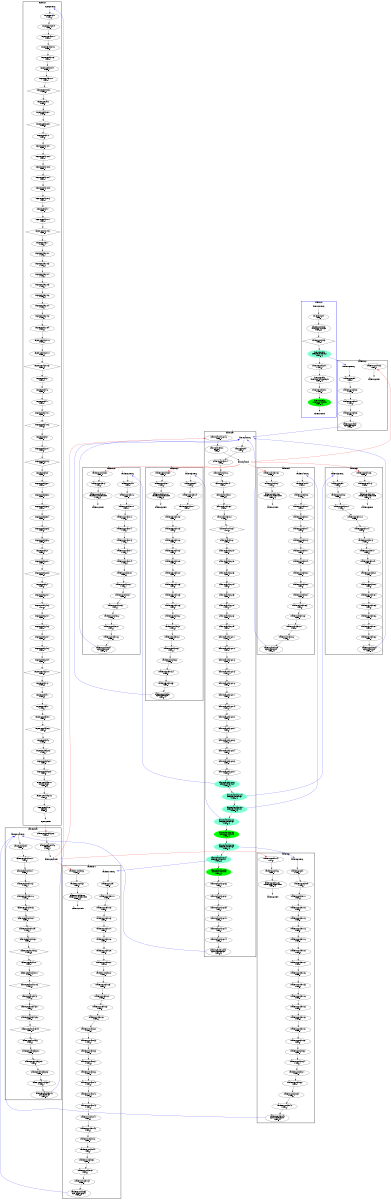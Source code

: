 digraph "CFG" {
fontsize=10;
orientation="portrait";
rankdir="TB";
size="10,8";
seqmerge__bb60 [fontsize=10, label="\"seqmerge__bb60\"\nWCET=4", width="0.01"];
seqmerge__bb96__12 [fontsize=10, label="seqmerge__bb96__12\nCALL memcpy\nWCET=33", width="0.01"];
seqmerge__bb21__5 [fontsize=10, label="\"seqmerge__bb21__5\"\nWCET=4", width="0.01"];
seqmerge__bb17__1 [fontsize=10, label="\"seqmerge__bb17__1\"\nWCET=4", width="0.01"];
seqmerge__bb21__9 [fontsize=10, label="\"seqmerge__bb21__9\"\nWCET=4", width="0.01"];
seqmerge__bb21__1 [fontsize=10, label="\"seqmerge__bb21__1\"\nWCET=4", width="0.01"];
seqmerge__bb__22 [fontsize=10, label="\"seqmerge__bb__22\"\nWCET=5", shape=diamond, width="0.01"];
seqmerge__bb21__4 [fontsize=10, label="\"seqmerge__bb21__4\"\nWCET=4", width="0.01"];
seqmerge__bb73 [fontsize=10, label="\"seqmerge__bb73\"\nWCET=0", width="0.01"];
seqmerge__bb12__4 [fontsize=10, label="\"seqmerge__bb12__4\"\nWCET=4", width="0.01"];
seqmerge__bb [fontsize=10, label="\"seqmerge__bb\"\nWCET=4", width="0.01"];
seqmerge__bb12__2 [fontsize=10, label="\"seqmerge__bb12__2\"\nWCET=4", width="0.01"];
seqmerge__bb60__3 [fontsize=10, label="\"seqmerge__bb60__3\"\nWCET=5", shape=diamond, width="0.01"];
seqmerge__bb91 [fontsize=10, label="\"seqmerge__bb91\"\nWCET=0", width="0.01"];
seqmerge__bb92 [fontsize=10, label="\"seqmerge__bb92\"\nWCET=4", width="0.01"];
seqmerge__bb122 [fontsize=10, label="\"seqmerge__bb122\"\nRETURN\nWCET=0", width="0.01"];
seqmerge__bb92__1 [fontsize=10, label="\"seqmerge__bb92__1\"\nWCET=4", width="0.01"];
seqmerge__bb64__7 [fontsize=10, label="\"seqmerge__bb64__7\"\nWCET=6", width="0.01"];
seqmerge__bb64__3 [fontsize=10, label="\"seqmerge__bb64__3\"\nWCET=6", width="0.01"];
seqmerge__bb21__13 [fontsize=10, label="\"seqmerge__bb21__13\"\nWCET=5", shape=diamond, width="0.01"];
seqmerge__bb12 [fontsize=10, label="\"seqmerge__bb12\"\nWCET=4", width="0.01"];
seqmerge__bb51 [fontsize=10, label="\"seqmerge__bb51\"\nWCET=4", width="0.01"];
seqmerge__bb21__10 [fontsize=10, label="\"seqmerge__bb21__10\"\nWCET=4", width="0.01"];
seqmerge__bb55__3 [fontsize=10, label="\"seqmerge__bb55__3\"\nWCET=4", width="0.01"];
seqmerge__bb64 [fontsize=10, label="\"seqmerge__bb64\"\nWCET=4", width="0.01"];
seqmerge__bb64__5 [fontsize=10, label="\"seqmerge__bb64__5\"\nWCET=4", width="0.01"];
seqmerge__bb64__9 [fontsize=10, label="\"seqmerge__bb64__9\"\nWCET=4", width="0.01"];
seqmerge__bb60__1 [fontsize=10, label="\"seqmerge__bb60__1\"\nWCET=4", width="0.01"];
seqmerge__bb64__4 [fontsize=10, label="\"seqmerge__bb64__4\"\nWCET=4", width="0.01"];
seqmerge__bb12__5 [fontsize=10, label="\"seqmerge__bb12__5\"\nWCET=4", width="0.01"];
seqmerge__bb55__5 [fontsize=10, label="\"seqmerge__bb55__5\"\nWCET=4", width="0.01"];
seqmerge__bb__19 [fontsize=10, label="\"seqmerge__bb__19\"\nWCET=4", width="0.01"];
seqmerge__bb21__8 [fontsize=10, label="\"seqmerge__bb21__8\"\nWCET=4", width="0.01"];
seqmerge__bb96__13 [fontsize=10, label="\"seqmerge__bb96__13\"\nWCET=0", width="0.01"];
seqmerge__bb21 [fontsize=10, label="\"seqmerge__bb21\"\nWCET=4", width="0.01"];
seqmerge__bb12__3 [fontsize=10, label="\"seqmerge__bb12__3\"\nWCET=4", width="0.01"];
seqmerge__bb21__7 [fontsize=10, label="\"seqmerge__bb21__7\"\nWCET=4", width="0.01"];
seqmerge__bb21__3 [fontsize=10, label="\"seqmerge__bb21__3\"\nWCET=6", width="0.01"];
seqmerge__bb17 [fontsize=10, label="\"seqmerge__bb17\"\nWCET=4", width="0.01"];
seqmerge__bb8 [fontsize=10, label="\"seqmerge__bb8\"\nWCET=4", width="0.01"];
seqmerge__bb55__6 [fontsize=10, label="\"seqmerge__bb55__6\"\nWCET=0", width="0.01"];
seqmerge__bb92__3 [fontsize=10, label="\"seqmerge__bb92__3\"\nWCET=5", shape=diamond, width="0.01"];
seqmerge_entry [color="white", fontsize=10, height="0.01", label="seqmerge_entry", width="0.01"];
seqmerge__bb8__3 [fontsize=10, label="\"seqmerge__bb8__3\"\nWCET=5", shape=diamond, width="0.01"];
seqmerge__bb96__2 [fontsize=10, label="\"seqmerge__bb96__2\"\nWCET=4", width="0.01"];
seqmerge__bb__11 [fontsize=10, label="\"seqmerge__bb__11\"\nWCET=4", width="0.01"];
seqmerge__bb__15 [fontsize=10, label="\"seqmerge__bb__15\"\nWCET=4", width="0.01"];
seqmerge__bb64__8 [fontsize=10, label="\"seqmerge__bb64__8\"\nWCET=4", width="0.01"];
seqmerge__bb17__3 [fontsize=10, label="\"seqmerge__bb17__3\"\nWCET=5", shape=diamond, width="0.01"];
seqmerge__bb__9 [fontsize=10, label="\"seqmerge__bb__9\"\nWCET=4", width="0.01"];
seqmerge__bb21__6 [fontsize=10, label="\"seqmerge__bb21__6\"\nWCET=6", width="0.01"];
seqmerge__bb31 [fontsize=10, label="\"seqmerge__bb31\"\nWCET=0", width="0.01"];
seqmerge__bb64__11 [fontsize=10, label="\"seqmerge__bb64__11\"\nWCET=5", shape=diamond, width="0.01"];
seqmerge__bb55 [fontsize=10, label="\"seqmerge__bb55\"\nWCET=4", width="0.01"];
seqmerge__bb96__4 [fontsize=10, label="\"seqmerge__bb96__4\"\nWCET=4", width="0.01"];
seqmerge__bb47 [fontsize=10, label="\"seqmerge__bb47\"\nWCET=4", width="0.01"];
seqmerge__bb12__6 [fontsize=10, label="\"seqmerge__bb12__6\"\nWCET=0", width="0.01"];
seqmerge_exit [color="white", fontsize=10, label="seqmerge_exit", width="0.01"];
seqmerge__bb51__1 [fontsize=10, label="\"seqmerge__bb51__1\"\nWCET=4", width="0.01"];
seqmerge__bb55__2 [fontsize=10, label="\"seqmerge__bb55__2\"\nWCET=4", width="0.01"];
seqmerge__bb64__1 [fontsize=10, label="\"seqmerge__bb64__1\"\nWCET=4", width="0.01"];
seqmerge__bb46 [fontsize=10, label="\"seqmerge__bb46\"\nWCET=0", width="0.01"];
seqmerge__bb__13 [fontsize=10, label="\"seqmerge__bb__13\"\nWCET=4", width="0.01"];
seqmerge__bb47__3 [fontsize=10, label="\"seqmerge__bb47__3\"\nWCET=5", shape=diamond, width="0.01"];
seqmerge__bb21__11 [fontsize=10, label="\"seqmerge__bb21__11\"\nWCET=4", width="0.01"];
seqmerge__bb96 [fontsize=10, label="\"seqmerge__bb96\"\nWCET=4", width="0.01"];
seqmerge__bb55__4 [fontsize=10, label="\"seqmerge__bb55__4\"\nWCET=4", width="0.01"];
seqmerge__bb55__1 [fontsize=10, label="\"seqmerge__bb55__1\"\nWCET=4", width="0.01"];
seqmerge__bb12__1 [fontsize=10, label="\"seqmerge__bb12__1\"\nWCET=4", width="0.01"];
seqmerge__bb96__5 [fontsize=10, label="\"seqmerge__bb96__5\"\nWCET=4", width="0.01"];
seqmerge__bb47__1 [fontsize=10, label="\"seqmerge__bb47__1\"\nWCET=4", width="0.01"];
seqmerge__bb8__1 [fontsize=10, label="\"seqmerge__bb8__1\"\nWCET=4", width="0.01"];
seqmerge__bb51__3 [fontsize=10, label="\"seqmerge__bb51__3\"\nWCET=5", shape=diamond, width="0.01"];
seqmerge__bb__20 [fontsize=10, label="\"seqmerge__bb__20\"\nWCET=4", width="0.01"];
_taskFunc2___bb__27 [fontsize=10, label="\"_taskFunc2___bb__27\"\nWCET=4", width="0.01"];
_taskFunc2___bb__24 [fontsize=10, label="\"_taskFunc2___bb__24\"\nWCET=6", width="0.01"];
_taskFunc2___bb15 [fontsize=10, label="\"_taskFunc2___bb15\"\nWCET=4", width="0.01"];
_taskFunc2___bb15__2 [fontsize=10, label="_taskFunc2___bb15__2\n(_taskFunc2_)taskenv_free\nWCET=13", width="0.01"];
_taskFunc2__exit [color="white", fontsize=10, label="_taskFunc2__exit", width="0.01"];
_taskFunc2___bb__25 [fontsize=10, label="\"_taskFunc2___bb__25\"\nWCET=4", width="0.01"];
_taskFunc2___bb__17 [fontsize=10, label="\"_taskFunc2___bb__17\"\nWCET=4", width="0.01"];
_taskFunc2___bb__20 [fontsize=10, label="\"_taskFunc2___bb__20\"\nWCET=4", width="0.01"];
_taskFunc2___bb__8 [fontsize=10, label="\"_taskFunc2___bb__8\"\nWCET=4", width="0.01"];
_taskFunc2___bb__19 [fontsize=10, label="\"_taskFunc2___bb__19\"\nWCET=6", width="0.01"];
_taskFunc2___bb__22 [fontsize=10, label="\"_taskFunc2___bb__22\"\nWCET=4", width="0.01"];
_taskFunc2___bb__29 [fontsize=10, label="_taskFunc2___bb__29\nCALL cilksort_par\nWCET=13", width="0.01"];
_taskFunc2__entry [color="white", fontsize=10, height="0.01", label="_taskFunc2__entry", width="0.01"];
_taskFunc2___bb__26 [fontsize=10, label="\"_taskFunc2___bb__26\"\nWCET=4", width="0.01"];
_taskFunc2___bb__12 [fontsize=10, label="\"_taskFunc2___bb__12\"\nWCET=4", width="0.01"];
_taskFunc2___bb [fontsize=10, label="\"_taskFunc2___bb\"\nWCET=4", width="0.01"];
_taskFunc2___bb__30 [fontsize=10, label="\"_taskFunc2___bb__30\"\nWCET=0", width="0.01"];
_taskFunc2___bb__28 [fontsize=10, label="\"_taskFunc2___bb__28\"\nWCET=4", width="0.01"];
_taskFunc2___bb__15 [fontsize=10, label="\"_taskFunc2___bb__15\"\nWCET=4", width="0.01"];
_taskFunc2___bb__14 [fontsize=10, label="\"_taskFunc2___bb__14\"\nWCET=4", width="0.01"];
_taskFunc2___bb__10 [fontsize=10, label="\"_taskFunc2___bb__10\"\nWCET=4", width="0.01"];
_taskFunc7___bb__42 [fontsize=10, label="\"_taskFunc7___bb__42\"\nWCET=6", width="0.01"];
_taskFunc7___bb__25 [fontsize=10, label="\"_taskFunc7___bb__25\"\nWCET=4", width="0.01"];
_taskFunc7___bb__37 [fontsize=10, label="\"_taskFunc7___bb__37\"\nWCET=6", width="0.01"];
_taskFunc7___bb__15 [fontsize=10, label="\"_taskFunc7___bb__15\"\nWCET=4", width="0.01"];
_taskFunc7___bb32__2 [fontsize=10, label="_taskFunc7___bb32__2\n(_taskFunc7_)taskenv_free\nWCET=13", width="0.01"];
_taskFunc7___bb__13 [fontsize=10, label="\"_taskFunc7___bb__13\"\nWCET=4", width="0.01"];
_taskFunc7___bb__35 [fontsize=10, label="\"_taskFunc7___bb__35\"\nWCET=4", width="0.01"];
_taskFunc7___bb__45 [fontsize=10, label="\"_taskFunc7___bb__45\"\nWCET=4", width="0.01"];
_taskFunc7___bb__54 [fontsize=10, label="\"_taskFunc7___bb__54\"\nWCET=4", width="0.01"];
_taskFunc7___bb__50 [fontsize=10, label="\"_taskFunc7___bb__50\"\nWCET=4", width="0.01"];
_taskFunc7___bb__32 [fontsize=10, label="\"_taskFunc7___bb__32\"\nWCET=6", width="0.01"];
_taskFunc7__exit [color="white", fontsize=10, label="_taskFunc7__exit", width="0.01"];
_taskFunc7___bb__43 [fontsize=10, label="\"_taskFunc7___bb__43\"\nWCET=4", width="0.01"];
_taskFunc7___bb__38 [fontsize=10, label="\"_taskFunc7___bb__38\"\nWCET=4", width="0.01"];
_taskFunc7___bb__40 [fontsize=10, label="\"_taskFunc7___bb__40\"\nWCET=4", width="0.01"];
_taskFunc7___bb__22 [fontsize=10, label="\"_taskFunc7___bb__22\"\nWCET=6", width="0.01"];
_taskFunc7___bb [fontsize=10, label="\"_taskFunc7___bb\"\nWCET=4", width="0.01"];
_taskFunc7___bb__18 [fontsize=10, label="\"_taskFunc7___bb__18\"\nWCET=4", width="0.01"];
_taskFunc7___bb__20 [fontsize=10, label="\"_taskFunc7___bb__20\"\nWCET=4", width="0.01"];
_taskFunc7___bb__27 [fontsize=10, label="\"_taskFunc7___bb__27\"\nWCET=6", width="0.01"];
_taskFunc7___bb__30 [fontsize=10, label="\"_taskFunc7___bb__30\"\nWCET=4", width="0.01"];
_taskFunc7___bb__28 [fontsize=10, label="\"_taskFunc7___bb__28\"\nWCET=4", width="0.01"];
_taskFunc7___bb__55 [fontsize=10, label="_taskFunc7___bb__55\nCALL cilkmerge_par\nWCET=29", width="0.01"];
_taskFunc7___bb32 [fontsize=10, label="\"_taskFunc7___bb32\"\nWCET=4", width="0.01"];
_taskFunc7___bb__17 [fontsize=10, label="\"_taskFunc7___bb__17\"\nWCET=4", width="0.01"];
_taskFunc7___bb__11 [fontsize=10, label="\"_taskFunc7___bb__11\"\nWCET=4", width="0.01"];
_taskFunc7___bb__23 [fontsize=10, label="\"_taskFunc7___bb__23\"\nWCET=4", width="0.01"];
_taskFunc7___bb__46 [fontsize=10, label="\"_taskFunc7___bb__46\"\nWCET=4", width="0.01"];
_taskFunc7___bb__44 [fontsize=10, label="\"_taskFunc7___bb__44\"\nWCET=4", width="0.01"];
_taskFunc7___bb__56 [fontsize=10, label="\"_taskFunc7___bb__56\"\nWCET=0", width="0.01"];
_taskFunc7__entry [color="white", fontsize=10, height="0.01", label="_taskFunc7__entry", width="0.01"];
_taskFunc7___bb__33 [fontsize=10, label="\"_taskFunc7___bb__33\"\nWCET=4", width="0.01"];
_taskFunc7___bb__51 [fontsize=10, label="\"_taskFunc7___bb__51\"\nWCET=4", width="0.01"];
_taskFunc7___bb__49 [fontsize=10, label="\"_taskFunc7___bb__49\"\nWCET=4", width="0.01"];
_taskFunc3___bb__15 [fontsize=10, label="\"_taskFunc3___bb__15\"\nWCET=4", width="0.01"];
_taskFunc3___bb [fontsize=10, label="\"_taskFunc3___bb\"\nWCET=4", width="0.01"];
_taskFunc3___bb__17 [fontsize=10, label="\"_taskFunc3___bb__17\"\nWCET=4", width="0.01"];
_taskFunc3___bb__27 [fontsize=10, label="\"_taskFunc3___bb__27\"\nWCET=4", width="0.01"];
_taskFunc3__exit [color="white", fontsize=10, label="_taskFunc3__exit", width="0.01"];
_taskFunc3___bb__24 [fontsize=10, label="\"_taskFunc3___bb__24\"\nWCET=6", width="0.01"];
_taskFunc3___bb__30 [fontsize=10, label="\"_taskFunc3___bb__30\"\nWCET=0", width="0.01"];
_taskFunc3___bb__8 [fontsize=10, label="\"_taskFunc3___bb__8\"\nWCET=4", width="0.01"];
_taskFunc3___bb15 [fontsize=10, label="\"_taskFunc3___bb15\"\nWCET=4", width="0.01"];
_taskFunc3___bb__28 [fontsize=10, label="\"_taskFunc3___bb__28\"\nWCET=4", width="0.01"];
_taskFunc3__entry [color="white", fontsize=10, height="0.01", label="_taskFunc3__entry", width="0.01"];
_taskFunc3___bb__22 [fontsize=10, label="\"_taskFunc3___bb__22\"\nWCET=4", width="0.01"];
_taskFunc3___bb__20 [fontsize=10, label="\"_taskFunc3___bb__20\"\nWCET=4", width="0.01"];
_taskFunc3___bb15__2 [fontsize=10, label="_taskFunc3___bb15__2\n(_taskFunc3_)taskenv_free\nWCET=13", width="0.01"];
_taskFunc3___bb__29 [fontsize=10, label="_taskFunc3___bb__29\nCALL cilksort_par\nWCET=13", width="0.01"];
_taskFunc3___bb__10 [fontsize=10, label="\"_taskFunc3___bb__10\"\nWCET=4", width="0.01"];
_taskFunc3___bb__25 [fontsize=10, label="\"_taskFunc3___bb__25\"\nWCET=4", width="0.01"];
_taskFunc3___bb__14 [fontsize=10, label="\"_taskFunc3___bb__14\"\nWCET=4", width="0.01"];
_taskFunc3___bb__19 [fontsize=10, label="\"_taskFunc3___bb__19\"\nWCET=6", width="0.01"];
_taskFunc3___bb__26 [fontsize=10, label="\"_taskFunc3___bb__26\"\nWCET=4", width="0.01"];
_taskFunc3___bb__12 [fontsize=10, label="\"_taskFunc3___bb__12\"\nWCET=4", width="0.01"];
_taskFunc5___bb__21 [fontsize=10, label="\"_taskFunc5___bb__21\"\nWCET=4", width="0.01"];
_taskFunc5___bb__18 [fontsize=10, label="\"_taskFunc5___bb__18\"\nWCET=4", width="0.01"];
_taskFunc5___bb__38 [fontsize=10, label="_taskFunc5___bb__38\nCALL cilksort_par\nWCET=19", width="0.01"];
_taskFunc5___bb__26 [fontsize=10, label="\"_taskFunc5___bb__26\"\nWCET=4", width="0.01"];
_taskFunc5___bb__16 [fontsize=10, label="\"_taskFunc5___bb__16\"\nWCET=4", width="0.01"];
_taskFunc5___bb__13 [fontsize=10, label="\"_taskFunc5___bb__13\"\nWCET=4", width="0.01"];
_taskFunc5___bb__30 [fontsize=10, label="\"_taskFunc5___bb__30\"\nWCET=6", width="0.01"];
_taskFunc5___bb__39 [fontsize=10, label="\"_taskFunc5___bb__39\"\nWCET=0", width="0.01"];
_taskFunc5___bb__11 [fontsize=10, label="\"_taskFunc5___bb__11\"\nWCET=4", width="0.01"];
_taskFunc5___bb__32 [fontsize=10, label="\"_taskFunc5___bb__32\"\nWCET=4", width="0.01"];
_taskFunc5___bb__28 [fontsize=10, label="\"_taskFunc5___bb__28\"\nWCET=4", width="0.01"];
_taskFunc5___bb__23 [fontsize=10, label="\"_taskFunc5___bb__23\"\nWCET=4", width="0.01"];
_taskFunc5___bb [fontsize=10, label="\"_taskFunc5___bb\"\nWCET=4", width="0.01"];
_taskFunc5___bb__35 [fontsize=10, label="\"_taskFunc5___bb__35\"\nWCET=4", width="0.01"];
_taskFunc5___bb21__2 [fontsize=10, label="_taskFunc5___bb21__2\n(_taskFunc5_)taskenv_free\nWCET=13", width="0.01"];
_taskFunc5___bb21 [fontsize=10, label="\"_taskFunc5___bb21\"\nWCET=4", width="0.01"];
_taskFunc5___bb__9 [fontsize=10, label="\"_taskFunc5___bb__9\"\nWCET=4", width="0.01"];
_taskFunc5___bb__20 [fontsize=10, label="\"_taskFunc5___bb__20\"\nWCET=6", width="0.01"];
_taskFunc5___bb__15 [fontsize=10, label="\"_taskFunc5___bb__15\"\nWCET=4", width="0.01"];
_taskFunc5___bb__25 [fontsize=10, label="\"_taskFunc5___bb__25\"\nWCET=6", width="0.01"];
_taskFunc5___bb__34 [fontsize=10, label="\"_taskFunc5___bb__34\"\nWCET=4", width="0.01"];
_taskFunc5__entry [color="white", fontsize=10, height="0.01", label="_taskFunc5__entry", width="0.01"];
_taskFunc5__exit [color="white", fontsize=10, label="_taskFunc5__exit", width="0.01"];
_taskFunc5___bb__31 [fontsize=10, label="\"_taskFunc5___bb__31\"\nWCET=4", width="0.01"];
_taskFunc5___bb__33 [fontsize=10, label="\"_taskFunc5___bb__33\"\nWCET=4", width="0.01"];
_taskFunc6___bb__18 [fontsize=10, label="\"_taskFunc6___bb__18\"\nWCET=4", width="0.01"];
_taskFunc6___bb__39 [fontsize=10, label="\"_taskFunc6___bb__39\"\nWCET=4", width="0.01"];
_taskFunc6___bb__9 [fontsize=10, label="\"_taskFunc6___bb__9\"\nWCET=4", width="0.01"];
_taskFunc6___bb__33 [fontsize=10, label="\"_taskFunc6___bb__33\"\nWCET=4", width="0.01"];
_taskFunc6___bb__32 [fontsize=10, label="\"_taskFunc6___bb__32\"\nWCET=4", width="0.01"];
_taskFunc6___bb__21 [fontsize=10, label="\"_taskFunc6___bb__21\"\nWCET=4", width="0.01"];
_taskFunc6___bb__28 [fontsize=10, label="\"_taskFunc6___bb__28\"\nWCET=4", width="0.01"];
_taskFunc6___bb__34 [fontsize=10, label="\"_taskFunc6___bb__34\"\nWCET=4", width="0.01"];
_taskFunc6__entry [color="white", fontsize=10, height="0.01", label="_taskFunc6__entry", width="0.01"];
_taskFunc6___bb__13 [fontsize=10, label="\"_taskFunc6___bb__13\"\nWCET=4", width="0.01"];
_taskFunc6___bb__38 [fontsize=10, label="\"_taskFunc6___bb__38\"\nWCET=4", width="0.01"];
_taskFunc6___bb__37 [fontsize=10, label="\"_taskFunc6___bb__37\"\nWCET=4", width="0.01"];
_taskFunc6___bb__26 [fontsize=10, label="\"_taskFunc6___bb__26\"\nWCET=4", width="0.01"];
_taskFunc6___bb__30 [fontsize=10, label="\"_taskFunc6___bb__30\"\nWCET=6", width="0.01"];
_taskFunc6___bb26 [fontsize=10, label="\"_taskFunc6___bb26\"\nWCET=4", width="0.01"];
_taskFunc6___bb__43 [fontsize=10, label="_taskFunc6___bb__43\nCALL cilkmerge_par\nWCET=29", width="0.01"];
_taskFunc6___bb [fontsize=10, label="\"_taskFunc6___bb\"\nWCET=4", width="0.01"];
_taskFunc6___bb__23 [fontsize=10, label="\"_taskFunc6___bb__23\"\nWCET=4", width="0.01"];
_taskFunc6___bb__31 [fontsize=10, label="\"_taskFunc6___bb__31\"\nWCET=4", width="0.01"];
_taskFunc6___bb__20 [fontsize=10, label="\"_taskFunc6___bb__20\"\nWCET=6", width="0.01"];
_taskFunc6___bb__44 [fontsize=10, label="\"_taskFunc6___bb__44\"\nWCET=0", width="0.01"];
_taskFunc6___bb__25 [fontsize=10, label="\"_taskFunc6___bb__25\"\nWCET=6", width="0.01"];
_taskFunc6___bb__16 [fontsize=10, label="\"_taskFunc6___bb__16\"\nWCET=4", width="0.01"];
_taskFunc6___bb__11 [fontsize=10, label="\"_taskFunc6___bb__11\"\nWCET=4", width="0.01"];
_taskFunc6___bb26__2 [fontsize=10, label="_taskFunc6___bb26__2\n(_taskFunc6_)taskenv_free\nWCET=13", width="0.01"];
_taskFunc6__exit [color="white", fontsize=10, label="_taskFunc6__exit", width="0.01"];
_taskFunc6___bb__15 [fontsize=10, label="\"_taskFunc6___bb__15\"\nWCET=4", width="0.01"];
_taskFunc6___bb__42 [fontsize=10, label="\"_taskFunc6___bb__42\"\nWCET=4", width="0.01"];
cilksort_par__bb16__39 [fontsize=10, label="\"cilksort_par__bb16__39\"\nWCET=4", width="0.01"];
cilksort_par__bb__16 [fontsize=10, label="\"cilksort_par__bb__16\"\nWCET=4", width="0.01"];
cilksort_par__bb16 [fontsize=10, label="\"cilksort_par__bb16\"\nWCET=4", width="0.01"];
cilksort_par__bb16__9 [fontsize=10, label="\"cilksort_par__bb16__9\"\nWCET=4", width="0.01"];
cilksort_par__bb16__44 [fontsize=10, label="\"cilksort_par__bb16__44\"\nWCET=4", width="0.01"];
cilksort_par__bb16__23 [fontsize=10, label="\"cilksort_par__bb16__23\"\nWCET=10", width="0.01"];
cilksort_par__bb16__31 [color=aquamarine, fontsize=10, label="cilksort_par__bb16__31\nCREATE _taskFunc5_\nWCET=13", style=filled, width="0.01"];
cilksort_par__bb16__46 [fontsize=10, label="\"cilksort_par__bb16__46\"\nWCET=0", width="0.01"];
cilksort_par__bb__31 [fontsize=10, label="\"cilksort_par__bb__31\"\nWCET=4", width="0.01"];
cilksort_par__bb16__33 [color=aquamarine, fontsize=10, label="cilksort_par__bb16__33\nCREATE _taskFunc6_\nWCET=13", style=filled, width="0.01"];
cilksort_par__bb16__35 [color=green, fontsize=10, label="cilksort_par__bb16__35\n(cilksort_par)taskwait\nWCET=13", style=filled, width="0.01"];
cilksort_par__bb16__8 [fontsize=10, label="\"cilksort_par__bb16__8\"\nWCET=4", width="0.01"];
cilksort_par__bb16__20 [fontsize=10, label="\"cilksort_par__bb16__20\"\nWCET=4", width="0.01"];
cilksort_par__bb16__4 [fontsize=10, label="\"cilksort_par__bb16__4\"\nWCET=4", width="0.01"];
cilksort_par__bb16__24 [fontsize=10, label="\"cilksort_par__bb16__24\"\nWCET=4", width="0.01"];
cilksort_par__bb16__28 [color=aquamarine, fontsize=10, label="cilksort_par__bb16__28\nCREATE _taskFunc2_\nWCET=13", style=filled, width="0.01"];
cilksort_par__bb__14 [fontsize=10, label="\"cilksort_par__bb__14\"\nWCET=4", width="0.01"];
cilksort_par__bb16__21 [fontsize=10, label="\"cilksort_par__bb16__21\"\nWCET=4", width="0.01"];
cilksort_par__bb16__2 [fontsize=10, label="\"cilksort_par__bb16__2\"\nWCET=4", width="0.01"];
cilksort_par__bb__34 [fontsize=10, label="\"cilksort_par__bb__34\"\nWCET=6", shape=diamond, width="0.01"];
cilksort_par__bb16__45 [fontsize=10, label="cilksort_par__bb16__45\nCALL cilkmerge_par\nWCET=23", width="0.01"];
cilksort_par__bb16__3 [fontsize=10, label="\"cilksort_par__bb16__3\"\nWCET=4", width="0.01"];
cilksort_par__bb16__30 [color=aquamarine, fontsize=10, label="cilksort_par__bb16__30\nCREATE _taskFunc4_\nWCET=13", style=filled, width="0.01"];
cilksort_par__bb52 [fontsize=10, label="\"cilksort_par__bb52\"\nRETURN\nWCET=0", width="0.01"];
cilksort_par__bb__30 [fontsize=10, label="\"cilksort_par__bb__30\"\nWCET=4", width="0.01"];
cilksort_par__bb16__25 [fontsize=10, label="\"cilksort_par__bb16__25\"\nWCET=4", width="0.01"];
cilksort_par__bb__19 [fontsize=10, label="\"cilksort_par__bb__19\"\nWCET=4", width="0.01"];
cilksort_par__bb16__1 [fontsize=10, label="\"cilksort_par__bb16__1\"\nWCET=4", width="0.01"];
cilksort_par__bb16__11 [fontsize=10, label="\"cilksort_par__bb16__11\"\nWCET=10", width="0.01"];
cilksort_par__bb16__29 [color=aquamarine, fontsize=10, label="cilksort_par__bb16__29\nCREATE _taskFunc3_\nWCET=13", style=filled, width="0.01"];
cilksort_par__bb16__34 [color=aquamarine, fontsize=10, label="cilksort_par__bb16__34\nCREATE _taskFunc7_\nWCET=13", style=filled, width="0.01"];
cilksort_par__bb16__36 [fontsize=10, label="\"cilksort_par__bb16__36\"\nWCET=4", width="0.01"];
cilksort_par__bb16__7 [fontsize=10, label="\"cilksort_par__bb16__7\"\nWCET=10", width="0.01"];
cilksort_par__bb16__40 [fontsize=10, label="\"cilksort_par__bb16__40\"\nWCET=4", width="0.01"];
cilksort_par__bb16__41 [fontsize=10, label="\"cilksort_par__bb16__41\"\nWCET=4", width="0.01"];
cilksort_par__bb16__15 [fontsize=10, label="\"cilksort_par__bb16__15\"\nWCET=10", width="0.01"];
cilksort_par__bb16__13 [fontsize=10, label="\"cilksort_par__bb16__13\"\nWCET=4", width="0.01"];
cilksort_par__bb__21 [fontsize=10, label="\"cilksort_par__bb__21\"\nWCET=16", width="0.01"];
cilksort_par__bb [fontsize=10, label="\"cilksort_par__bb\"\nWCET=4", width="0.01"];
cilksort_par__bb16__12 [fontsize=10, label="\"cilksort_par__bb16__12\"\nWCET=4", width="0.01"];
cilksort_par__bb16__37 [fontsize=10, label="\"cilksort_par__bb16__37\"\nWCET=4", width="0.01"];
cilksort_par__bb16__16 [fontsize=10, label="\"cilksort_par__bb16__16\"\nWCET=4", width="0.01"];
cilksort_par__bb16__32 [color=green, fontsize=10, label="cilksort_par__bb16__32\n(cilksort_par)taskwait\nWCET=13", style=filled, width="0.01"];
cilksort_par_exit [color="white", fontsize=10, label="cilksort_par_exit", width="0.01"];
cilksort_par__bb16__27 [fontsize=10, label="\"cilksort_par__bb16__27\"\nWCET=10", width="0.01"];
cilksort_par__bb16__5 [fontsize=10, label="\"cilksort_par__bb16__5\"\nWCET=4", width="0.01"];
cilksort_par_entry [color="white", fontsize=10, height="0.01", label="cilksort_par_entry", width="0.01"];
cilksort_par__bb16__17 [fontsize=10, label="\"cilksort_par__bb16__17\"\nWCET=4", width="0.01"];
cilksort_par__bb16__19 [fontsize=10, label="\"cilksort_par__bb16__19\"\nWCET=10", width="0.01"];
_thrFunc0___bb3__1 [fontsize=10, label="\"_thrFunc0___bb3__1\"\nWCET=0", width="0.01"];
_thrFunc0___bb5 [fontsize=10, label="_thrFunc0___bb5\n(_thrFunc0_)leaving_single\nWCET=13", width="0.01"];
_thrFunc0__entry [color="white", fontsize=10, height="0.01", label="_thrFunc0__entry", width="0.01"];
_thrFunc0___bb6 [color=green, fontsize=10, label="_thrFunc0___bb6\n(_thrFunc0_)taskwait\nWCET=13", style=filled, width="0.01"];
_thrFunc0___bb5__1 [fontsize=10, label="\"_thrFunc0___bb5__1\"\nWCET=0", width="0.01"];
_thrFunc0___bb [fontsize=10, label="\"_thrFunc0___bb\"\nWCET=4", width="0.01"];
_thrFunc0___bb__3 [fontsize=10, label="_thrFunc0___bb__3\n(_thrFunc0_)mysingle\nWCET=13", width="0.01"];
_thrFunc0___bb__5 [fontsize=10, label="\"_thrFunc0___bb__5\"\nWCET=5", shape=diamond, width="0.01"];
_thrFunc0___bb3 [color=aquamarine, fontsize=10, label="_thrFunc0___bb3\nCREATE _taskFunc8_\nWCET=13", style=filled, width="0.01"];
_thrFunc0__exit [color="white", fontsize=10, label="_thrFunc0__exit", width="0.01"];
_taskFunc8___bb__7 [fontsize=10, label="_taskFunc8___bb__7\nCALL cilksort_par\nWCET=14", width="0.01"];
_taskFunc8__exit [color="white", fontsize=10, label="_taskFunc8__exit", width="0.01"];
_taskFunc8___bb__5 [fontsize=10, label="\"_taskFunc8___bb__5\"\nWCET=4", width="0.01"];
_taskFunc8___bb__3 [fontsize=10, label="\"_taskFunc8___bb__3\"\nWCET=4", width="0.01"];
_taskFunc8__entry [color="white", fontsize=10, height="0.01", label="_taskFunc8__entry", width="0.01"];
_taskFunc8___bb__4 [fontsize=10, label="\"_taskFunc8___bb__4\"\nWCET=4", width="0.01"];
_taskFunc8___bb [fontsize=10, label="\"_taskFunc8___bb\"\nWCET=4", width="0.01"];
_taskFunc8___bb__8 [fontsize=10, label="\"_taskFunc8___bb__8\"\nWCET=0", width="0.01"];
cilkmerge_par__bb43__1 [fontsize=10, label="\"cilkmerge_par__bb43__1\"\nWCET=4", width="0.01"];
cilkmerge_par__bb__16 [fontsize=10, label="\"cilkmerge_par__bb__16\"\nWCET=4", width="0.01"];
cilkmerge_par__bb53__4 [fontsize=10, label="\"cilkmerge_par__bb53__4\"\nWCET=4", width="0.01"];
cilkmerge_par__bb53__5 [fontsize=10, label="cilkmerge_par__bb53__5\nCALL seqmerge\nWCET=13", width="0.01"];
cilkmerge_par__bb [fontsize=10, label="\"cilkmerge_par__bb\"\nWCET=4", width="0.01"];
cilkmerge_par__bb27 [fontsize=10, label="\"cilkmerge_par__bb27\"\nWCET=4", width="0.01"];
cilkmerge_par__bb27__3 [fontsize=10, label="\"cilkmerge_par__bb27__3\"\nWCET=5", shape=diamond, width="0.01"];
cilkmerge_par_exit [color="white", fontsize=10, label="cilkmerge_par_exit", width="0.01"];
cilkmerge_par__bb27__1 [fontsize=10, label="\"cilkmerge_par__bb27__1\"\nWCET=4", width="0.01"];
cilkmerge_par__bb96 [fontsize=10, label="\"cilkmerge_par__bb96\"\nRETURN\nWCET=0", width="0.01"];
cilkmerge_par__bb43__6 [fontsize=10, label="\"cilkmerge_par__bb43__6\"\nWCET=4", width="0.01"];
cilkmerge_par__bb53__2 [fontsize=10, label="\"cilkmerge_par__bb53__2\"\nWCET=4", width="0.01"];
cilkmerge_par_entry [color="white", fontsize=10, height="0.01", label="cilkmerge_par_entry", width="0.01"];
cilkmerge_par__bb__12 [fontsize=10, label="\"cilkmerge_par__bb__12\"\nWCET=4", width="0.01"];
cilkmerge_par__bb53__1 [fontsize=10, label="\"cilkmerge_par__bb53__1\"\nWCET=4", width="0.01"];
cilkmerge_par__bb53 [fontsize=10, label="\"cilkmerge_par__bb53\"\nWCET=4", width="0.01"];
cilkmerge_par__bb__23 [fontsize=10, label="\"cilkmerge_par__bb__23\"\nWCET=4", width="0.01"];
cilkmerge_par__bb53__3 [fontsize=10, label="\"cilkmerge_par__bb53__3\"\nWCET=4", width="0.01"];
cilkmerge_par__bb53__6 [fontsize=10, label="\"cilkmerge_par__bb53__6\"\nWCET=0", width="0.01"];
cilkmerge_par__bb__29 [fontsize=10, label="\"cilkmerge_par__bb__29\"\nWCET=4", width="0.01"];
cilkmerge_par__bb__14 [fontsize=10, label="\"cilkmerge_par__bb__14\"\nWCET=4", width="0.01"];
cilkmerge_par__bb__18 [fontsize=10, label="\"cilkmerge_par__bb__18\"\nWCET=4", width="0.01"];
cilkmerge_par__bb43__9 [fontsize=10, label="\"cilkmerge_par__bb43__9\"\nWCET=20", shape=diamond, width="0.01"];
cilkmerge_par__bb__24 [fontsize=10, label="\"cilkmerge_par__bb__24\"\nWCET=4", width="0.01"];
cilkmerge_par__bb__36 [fontsize=10, label="\"cilkmerge_par__bb__36\"\nWCET=33", shape=diamond, width="0.01"];
cilkmerge_par__bb__30 [fontsize=10, label="\"cilkmerge_par__bb__30\"\nWCET=4", width="0.01"];
cilkmerge_par__bb43 [fontsize=10, label="\"cilkmerge_par__bb43\"\nWCET=4", width="0.01"];
_taskFunc4__entry [color="white", fontsize=10, height="0.01", label="_taskFunc4__entry", width="0.01"];
_taskFunc4___bb__24 [fontsize=10, label="\"_taskFunc4___bb__24\"\nWCET=6", width="0.01"];
_taskFunc4___bb__25 [fontsize=10, label="\"_taskFunc4___bb__25\"\nWCET=4", width="0.01"];
_taskFunc4___bb__19 [fontsize=10, label="\"_taskFunc4___bb__19\"\nWCET=6", width="0.01"];
_taskFunc4___bb__26 [fontsize=10, label="\"_taskFunc4___bb__26\"\nWCET=4", width="0.01"];
_taskFunc4___bb__8 [fontsize=10, label="\"_taskFunc4___bb__8\"\nWCET=4", width="0.01"];
_taskFunc4___bb__28 [fontsize=10, label="\"_taskFunc4___bb__28\"\nWCET=4", width="0.01"];
_taskFunc4___bb__27 [fontsize=10, label="\"_taskFunc4___bb__27\"\nWCET=4", width="0.01"];
_taskFunc4__exit [color="white", fontsize=10, label="_taskFunc4__exit", width="0.01"];
_taskFunc4___bb15 [fontsize=10, label="\"_taskFunc4___bb15\"\nWCET=4", width="0.01"];
_taskFunc4___bb__10 [fontsize=10, label="\"_taskFunc4___bb__10\"\nWCET=4", width="0.01"];
_taskFunc4___bb__12 [fontsize=10, label="\"_taskFunc4___bb__12\"\nWCET=4", width="0.01"];
_taskFunc4___bb__29 [fontsize=10, label="_taskFunc4___bb__29\nCALL cilksort_par\nWCET=13", width="0.01"];
_taskFunc4___bb__15 [fontsize=10, label="\"_taskFunc4___bb__15\"\nWCET=4", width="0.01"];
_taskFunc4___bb__30 [fontsize=10, label="\"_taskFunc4___bb__30\"\nWCET=0", width="0.01"];
_taskFunc4___bb15__2 [fontsize=10, label="_taskFunc4___bb15__2\n(_taskFunc4_)taskenv_free\nWCET=13", width="0.01"];
_taskFunc4___bb__14 [fontsize=10, label="\"_taskFunc4___bb__14\"\nWCET=4", width="0.01"];
_taskFunc4___bb [fontsize=10, label="\"_taskFunc4___bb\"\nWCET=4", width="0.01"];
_taskFunc4___bb__20 [fontsize=10, label="\"_taskFunc4___bb__20\"\nWCET=4", width="0.01"];
_taskFunc4___bb__17 [fontsize=10, label="\"_taskFunc4___bb__17\"\nWCET=4", width="0.01"];
_taskFunc4___bb__22 [fontsize=10, label="\"_taskFunc4___bb__22\"\nWCET=4", width="0.01"];
seqmerge__bb60 -> seqmerge__bb60__1  [key=0];
seqmerge__bb96__12 -> seqmerge__bb96__13  [key=0];
seqmerge__bb21__5 -> seqmerge__bb21__6  [key=0];
seqmerge__bb17__1 -> seqmerge__bb17__3  [key=0];
seqmerge__bb21__9 -> seqmerge__bb21__10  [key=0];
seqmerge__bb21__1 -> seqmerge__bb21__3  [key=0];
seqmerge__bb__22 -> seqmerge__bb8  [key=0];
seqmerge__bb21__4 -> seqmerge__bb21__5  [key=0];
seqmerge__bb73 -> seqmerge__bb91  [key=0];
seqmerge__bb12__4 -> seqmerge__bb12__5  [key=0];
seqmerge__bb -> seqmerge__bb__9  [key=0];
seqmerge__bb12__2 -> seqmerge__bb12__3  [key=0];
seqmerge__bb60__3 -> seqmerge__bb64  [key=0];
seqmerge__bb91 -> seqmerge__bb92  [key=0];
seqmerge__bb92 -> seqmerge__bb92__1  [key=0];
seqmerge__bb122 -> seqmerge_exit  [key=0];
seqmerge__bb92__1 -> seqmerge__bb92__3  [key=0];
seqmerge__bb64__7 -> seqmerge__bb64__8  [key=0];
seqmerge__bb64__3 -> seqmerge__bb64__4  [key=0];
seqmerge__bb21__13 -> seqmerge__bb31  [key=0];
seqmerge__bb12 -> seqmerge__bb12__1  [key=0];
seqmerge__bb51 -> seqmerge__bb51__1  [key=0];
seqmerge__bb21__10 -> seqmerge__bb21__11  [key=0];
seqmerge__bb55__3 -> seqmerge__bb55__4  [key=0];
seqmerge__bb64 -> seqmerge__bb64__1  [key=0];
seqmerge__bb64__5 -> seqmerge__bb64__7  [key=0];
seqmerge__bb64__9 -> seqmerge__bb64__11  [key=0];
seqmerge__bb60__1 -> seqmerge__bb60__3  [key=0];
seqmerge__bb64__4 -> seqmerge__bb64__5  [key=0];
seqmerge__bb12__5 -> seqmerge__bb12__6  [key=0];
seqmerge__bb55__5 -> seqmerge__bb55__6  [key=0];
seqmerge__bb__19 -> seqmerge__bb__20  [key=0];
seqmerge__bb21__8 -> seqmerge__bb21__9  [key=0];
seqmerge__bb96__13 -> seqmerge__bb122  [key=0];
seqmerge__bb21 -> seqmerge__bb21__1  [key=0];
seqmerge__bb12__3 -> seqmerge__bb12__4  [key=0];
seqmerge__bb21__7 -> seqmerge__bb21__8  [key=0];
seqmerge__bb21__3 -> seqmerge__bb21__4  [key=0];
seqmerge__bb17 -> seqmerge__bb17__1  [key=0];
seqmerge__bb8 -> seqmerge__bb8__1  [key=0];
seqmerge__bb55__6 -> seqmerge__bb60  [key=0];
seqmerge__bb92__3 -> seqmerge__bb96  [key=0];
seqmerge_entry -> seqmerge__bb  [key=0];
seqmerge__bb8__3 -> seqmerge__bb12  [key=0];
seqmerge__bb96__2 -> seqmerge__bb96__4  [key=0];
seqmerge__bb__11 -> seqmerge__bb__13  [key=0];
seqmerge__bb__15 -> seqmerge__bb__19  [key=0];
seqmerge__bb64__8 -> seqmerge__bb64__9  [key=0];
seqmerge__bb17__3 -> seqmerge__bb21  [key=0];
seqmerge__bb__9 -> seqmerge__bb__11  [key=0];
seqmerge__bb21__6 -> seqmerge__bb21__7  [key=0];
seqmerge__bb31 -> seqmerge__bb46  [key=0];
seqmerge__bb64__11 -> seqmerge__bb73  [key=0];
seqmerge__bb55 -> seqmerge__bb55__1  [key=0];
seqmerge__bb96__4 -> seqmerge__bb96__5  [key=0];
seqmerge__bb47 -> seqmerge__bb47__1  [key=0];
seqmerge__bb12__6 -> seqmerge__bb17  [key=0];
seqmerge_exit -> cilkmerge_par__bb53__6  [color=red, key=0];
seqmerge__bb51__1 -> seqmerge__bb51__3  [key=0];
seqmerge__bb55__2 -> seqmerge__bb55__3  [key=0];
seqmerge__bb64__1 -> seqmerge__bb64__3  [key=0];
seqmerge__bb46 -> seqmerge__bb47  [key=0];
seqmerge__bb__13 -> seqmerge__bb__15  [key=0];
seqmerge__bb47__3 -> seqmerge__bb51  [key=0];
seqmerge__bb21__11 -> seqmerge__bb21__13  [key=0];
seqmerge__bb96 -> seqmerge__bb96__2  [key=0];
seqmerge__bb55__4 -> seqmerge__bb55__5  [key=0];
seqmerge__bb55__1 -> seqmerge__bb55__2  [key=0];
seqmerge__bb12__1 -> seqmerge__bb12__2  [key=0];
seqmerge__bb96__5 -> seqmerge__bb96__12  [key=0];
seqmerge__bb47__1 -> seqmerge__bb47__3  [key=0];
seqmerge__bb8__1 -> seqmerge__bb8__3  [key=0];
seqmerge__bb51__3 -> seqmerge__bb55  [key=0];
seqmerge__bb__20 -> seqmerge__bb__22  [key=0];
_taskFunc2___bb__27 -> _taskFunc2___bb__28  [key=0];
_taskFunc2___bb__24 -> _taskFunc2___bb__25  [key=0];
_taskFunc2___bb15 -> _taskFunc2___bb15__2  [key=0];
_taskFunc2___bb15__2 -> _taskFunc2__exit  [key=0];
_taskFunc2___bb__25 -> _taskFunc2___bb__26  [key=0];
_taskFunc2___bb__17 -> _taskFunc2___bb__19  [key=0];
_taskFunc2___bb__20 -> _taskFunc2___bb__22  [key=0];
_taskFunc2___bb__8 -> _taskFunc2___bb__10  [key=0];
_taskFunc2___bb__19 -> _taskFunc2___bb__20  [key=0];
_taskFunc2___bb__22 -> _taskFunc2___bb__24  [key=0];
_taskFunc2___bb__29 -> cilksort_par_entry  [color=blue, key=0];
_taskFunc2__entry -> _taskFunc2___bb  [key=0];
_taskFunc2___bb__26 -> _taskFunc2___bb__27  [key=0];
_taskFunc2___bb__12 -> _taskFunc2___bb__14  [key=0];
_taskFunc2___bb -> _taskFunc2___bb__8  [key=0];
_taskFunc2___bb__30 -> _taskFunc2___bb15  [key=0];
_taskFunc2___bb__28 -> _taskFunc2___bb__29  [key=0];
_taskFunc2___bb__15 -> _taskFunc2___bb__17  [key=0];
_taskFunc2___bb__14 -> _taskFunc2___bb__15  [key=0];
_taskFunc2___bb__10 -> _taskFunc2___bb__12  [key=0];
_taskFunc7___bb__42 -> _taskFunc7___bb__43  [key=0];
_taskFunc7___bb__25 -> _taskFunc7___bb__27  [key=0];
_taskFunc7___bb__37 -> _taskFunc7___bb__38  [key=0];
_taskFunc7___bb__15 -> _taskFunc7___bb__17  [key=0];
_taskFunc7___bb32__2 -> _taskFunc7__exit  [key=0];
_taskFunc7___bb__13 -> _taskFunc7___bb__15  [key=0];
_taskFunc7___bb__35 -> _taskFunc7___bb__37  [key=0];
_taskFunc7___bb__45 -> _taskFunc7___bb__46  [key=0];
_taskFunc7___bb__54 -> _taskFunc7___bb__55  [key=0];
_taskFunc7___bb__50 -> _taskFunc7___bb__51  [key=0];
_taskFunc7___bb__32 -> _taskFunc7___bb__33  [key=0];
_taskFunc7___bb__43 -> _taskFunc7___bb__44  [key=0];
_taskFunc7___bb__38 -> _taskFunc7___bb__40  [key=0];
_taskFunc7___bb__40 -> _taskFunc7___bb__42  [key=0];
_taskFunc7___bb__22 -> _taskFunc7___bb__23  [key=0];
_taskFunc7___bb -> _taskFunc7___bb__11  [key=0];
_taskFunc7___bb__18 -> _taskFunc7___bb__20  [key=0];
_taskFunc7___bb__20 -> _taskFunc7___bb__22  [key=0];
_taskFunc7___bb__27 -> _taskFunc7___bb__28  [key=0];
_taskFunc7___bb__30 -> _taskFunc7___bb__32  [key=0];
_taskFunc7___bb__28 -> _taskFunc7___bb__30  [key=0];
_taskFunc7___bb__55 -> cilkmerge_par_entry  [color=blue, key=0];
_taskFunc7___bb32 -> _taskFunc7___bb32__2  [key=0];
_taskFunc7___bb__17 -> _taskFunc7___bb__18  [key=0];
_taskFunc7___bb__11 -> _taskFunc7___bb__13  [key=0];
_taskFunc7___bb__23 -> _taskFunc7___bb__25  [key=0];
_taskFunc7___bb__46 -> _taskFunc7___bb__49  [key=0];
_taskFunc7___bb__44 -> _taskFunc7___bb__45  [key=0];
_taskFunc7___bb__56 -> _taskFunc7___bb32  [key=0];
_taskFunc7__entry -> _taskFunc7___bb  [key=0];
_taskFunc7___bb__33 -> _taskFunc7___bb__35  [key=0];
_taskFunc7___bb__51 -> _taskFunc7___bb__54  [key=0];
_taskFunc7___bb__49 -> _taskFunc7___bb__50  [key=0];
_taskFunc3___bb__15 -> _taskFunc3___bb__17  [key=0];
_taskFunc3___bb -> _taskFunc3___bb__8  [key=0];
_taskFunc3___bb__17 -> _taskFunc3___bb__19  [key=0];
_taskFunc3___bb__27 -> _taskFunc3___bb__28  [key=0];
_taskFunc3___bb__24 -> _taskFunc3___bb__25  [key=0];
_taskFunc3___bb__30 -> _taskFunc3___bb15  [key=0];
_taskFunc3___bb__8 -> _taskFunc3___bb__10  [key=0];
_taskFunc3___bb15 -> _taskFunc3___bb15__2  [key=0];
_taskFunc3___bb__28 -> _taskFunc3___bb__29  [key=0];
_taskFunc3__entry -> _taskFunc3___bb  [key=0];
_taskFunc3___bb__22 -> _taskFunc3___bb__24  [key=0];
_taskFunc3___bb__20 -> _taskFunc3___bb__22  [key=0];
_taskFunc3___bb15__2 -> _taskFunc3__exit  [key=0];
_taskFunc3___bb__29 -> cilksort_par_entry  [color=blue, key=0];
_taskFunc3___bb__10 -> _taskFunc3___bb__12  [key=0];
_taskFunc3___bb__25 -> _taskFunc3___bb__26  [key=0];
_taskFunc3___bb__14 -> _taskFunc3___bb__15  [key=0];
_taskFunc3___bb__19 -> _taskFunc3___bb__20  [key=0];
_taskFunc3___bb__26 -> _taskFunc3___bb__27  [key=0];
_taskFunc3___bb__12 -> _taskFunc3___bb__14  [key=0];
_taskFunc5___bb__21 -> _taskFunc5___bb__23  [key=0];
_taskFunc5___bb__18 -> _taskFunc5___bb__20  [key=0];
_taskFunc5___bb__38 -> cilksort_par_entry  [color=blue, key=0];
_taskFunc5___bb__26 -> _taskFunc5___bb__28  [key=0];
_taskFunc5___bb__16 -> _taskFunc5___bb__18  [key=0];
_taskFunc5___bb__13 -> _taskFunc5___bb__15  [key=0];
_taskFunc5___bb__30 -> _taskFunc5___bb__31  [key=0];
_taskFunc5___bb__39 -> _taskFunc5___bb21  [key=0];
_taskFunc5___bb__11 -> _taskFunc5___bb__13  [key=0];
_taskFunc5___bb__32 -> _taskFunc5___bb__33  [key=0];
_taskFunc5___bb__28 -> _taskFunc5___bb__30  [key=0];
_taskFunc5___bb__23 -> _taskFunc5___bb__25  [key=0];
_taskFunc5___bb -> _taskFunc5___bb__9  [key=0];
_taskFunc5___bb__35 -> _taskFunc5___bb__38  [key=0];
_taskFunc5___bb21__2 -> _taskFunc5__exit  [key=0];
_taskFunc5___bb21 -> _taskFunc5___bb21__2  [key=0];
_taskFunc5___bb__9 -> _taskFunc5___bb__11  [key=0];
_taskFunc5___bb__20 -> _taskFunc5___bb__21  [key=0];
_taskFunc5___bb__15 -> _taskFunc5___bb__16  [key=0];
_taskFunc5___bb__25 -> _taskFunc5___bb__26  [key=0];
_taskFunc5___bb__34 -> _taskFunc5___bb__35  [key=0];
_taskFunc5__entry -> _taskFunc5___bb  [key=0];
_taskFunc5___bb__31 -> _taskFunc5___bb__32  [key=0];
_taskFunc5___bb__33 -> _taskFunc5___bb__34  [key=0];
_taskFunc6___bb__18 -> _taskFunc6___bb__20  [key=0];
_taskFunc6___bb__39 -> _taskFunc6___bb__42  [key=0];
_taskFunc6___bb__9 -> _taskFunc6___bb__11  [key=0];
_taskFunc6___bb__33 -> _taskFunc6___bb__34  [key=0];
_taskFunc6___bb__32 -> _taskFunc6___bb__33  [key=0];
_taskFunc6___bb__21 -> _taskFunc6___bb__23  [key=0];
_taskFunc6___bb__28 -> _taskFunc6___bb__30  [key=0];
_taskFunc6___bb__34 -> _taskFunc6___bb__37  [key=0];
_taskFunc6__entry -> _taskFunc6___bb  [key=0];
_taskFunc6___bb__13 -> _taskFunc6___bb__15  [key=0];
_taskFunc6___bb__38 -> _taskFunc6___bb__39  [key=0];
_taskFunc6___bb__37 -> _taskFunc6___bb__38  [key=0];
_taskFunc6___bb__26 -> _taskFunc6___bb__28  [key=0];
_taskFunc6___bb__30 -> _taskFunc6___bb__31  [key=0];
_taskFunc6___bb26 -> _taskFunc6___bb26__2  [key=0];
_taskFunc6___bb__43 -> cilkmerge_par_entry  [color=blue, key=0];
_taskFunc6___bb -> _taskFunc6___bb__9  [key=0];
_taskFunc6___bb__23 -> _taskFunc6___bb__25  [key=0];
_taskFunc6___bb__31 -> _taskFunc6___bb__32  [key=0];
_taskFunc6___bb__20 -> _taskFunc6___bb__21  [key=0];
_taskFunc6___bb__44 -> _taskFunc6___bb26  [key=0];
_taskFunc6___bb__25 -> _taskFunc6___bb__26  [key=0];
_taskFunc6___bb__16 -> _taskFunc6___bb__18  [key=0];
_taskFunc6___bb__11 -> _taskFunc6___bb__13  [key=0];
_taskFunc6___bb26__2 -> _taskFunc6__exit  [key=0];
_taskFunc6___bb__15 -> _taskFunc6___bb__16  [key=0];
_taskFunc6___bb__42 -> _taskFunc6___bb__43  [key=0];
cilksort_par__bb16__39 -> cilksort_par__bb16__40  [key=0];
cilksort_par__bb__16 -> cilksort_par__bb__19  [key=0];
cilksort_par__bb16 -> cilksort_par__bb16__1  [key=0];
cilksort_par__bb16__9 -> cilksort_par__bb16__11  [key=0];
cilksort_par__bb16__44 -> cilksort_par__bb16__45  [key=0];
cilksort_par__bb16__23 -> cilksort_par__bb16__24  [key=0];
cilksort_par__bb16__31 -> cilksort_par__bb16__32  [key=0];
cilksort_par__bb16__31 -> _taskFunc5__entry  [color=blue, key=0];
cilksort_par__bb16__46 -> cilksort_par__bb52  [key=0];
cilksort_par__bb__31 -> cilksort_par__bb__34  [key=0];
cilksort_par__bb16__33 -> cilksort_par__bb16__34  [key=0];
cilksort_par__bb16__33 -> _taskFunc6__entry  [color=blue, key=0];
cilksort_par__bb16__35 -> cilksort_par__bb16__36  [key=0];
cilksort_par__bb16__8 -> cilksort_par__bb16__9  [key=0];
cilksort_par__bb16__20 -> cilksort_par__bb16__21  [key=0];
cilksort_par__bb16__4 -> cilksort_par__bb16__5  [key=0];
cilksort_par__bb16__24 -> cilksort_par__bb16__25  [key=0];
cilksort_par__bb16__28 -> cilksort_par__bb16__29  [key=0];
cilksort_par__bb16__28 -> _taskFunc2__entry  [color=blue, key=0];
cilksort_par__bb__14 -> cilksort_par__bb__16  [key=0];
cilksort_par__bb16__21 -> cilksort_par__bb16__23  [key=0];
cilksort_par__bb16__2 -> cilksort_par__bb16__3  [key=0];
cilksort_par__bb__34 -> cilksort_par__bb16  [key=0];
cilksort_par__bb16__45 -> cilkmerge_par_entry  [color=blue, key=0];
cilksort_par__bb16__3 -> cilksort_par__bb16__4  [key=0];
cilksort_par__bb16__30 -> cilksort_par__bb16__31  [key=0];
cilksort_par__bb16__30 -> _taskFunc4__entry  [color=blue, key=0];
cilksort_par__bb52 -> cilksort_par_exit  [key=0];
cilksort_par__bb__30 -> cilksort_par__bb__31  [key=0];
cilksort_par__bb16__25 -> cilksort_par__bb16__27  [key=0];
cilksort_par__bb__19 -> cilksort_par__bb__21  [key=0];
cilksort_par__bb16__1 -> cilksort_par__bb16__2  [key=0];
cilksort_par__bb16__11 -> cilksort_par__bb16__12  [key=0];
cilksort_par__bb16__29 -> cilksort_par__bb16__30  [key=0];
cilksort_par__bb16__29 -> _taskFunc3__entry  [color=blue, key=0];
cilksort_par__bb16__34 -> cilksort_par__bb16__35  [key=0];
cilksort_par__bb16__34 -> _taskFunc7__entry  [color=blue, key=0];
cilksort_par__bb16__36 -> cilksort_par__bb16__37  [key=0];
cilksort_par__bb16__7 -> cilksort_par__bb16__8  [key=0];
cilksort_par__bb16__40 -> cilksort_par__bb16__41  [key=0];
cilksort_par__bb16__41 -> cilksort_par__bb16__44  [key=0];
cilksort_par__bb16__15 -> cilksort_par__bb16__16  [key=0];
cilksort_par__bb16__13 -> cilksort_par__bb16__15  [key=0];
cilksort_par__bb__21 -> cilksort_par__bb__30  [key=0];
cilksort_par__bb -> cilksort_par__bb__14  [key=0];
cilksort_par__bb16__12 -> cilksort_par__bb16__13  [key=0];
cilksort_par__bb16__37 -> cilksort_par__bb16__39  [key=0];
cilksort_par__bb16__16 -> cilksort_par__bb16__17  [key=0];
cilksort_par__bb16__32 -> cilksort_par__bb16__33  [key=0];
cilksort_par_exit -> _taskFunc2___bb__30  [color=red, key=0];
cilksort_par_exit -> _taskFunc3___bb__30  [color=red, key=0];
cilksort_par_exit -> _taskFunc5___bb__39  [color=red, key=0];
cilksort_par_exit -> _taskFunc8___bb__8  [color=red, key=0];
cilksort_par_exit -> _taskFunc4___bb__30  [color=red, key=0];
cilksort_par__bb16__27 -> cilksort_par__bb16__28  [key=0];
cilksort_par__bb16__5 -> cilksort_par__bb16__7  [key=0];
cilksort_par_entry -> cilksort_par__bb  [key=0];
cilksort_par__bb16__17 -> cilksort_par__bb16__19  [key=0];
cilksort_par__bb16__19 -> cilksort_par__bb16__20  [key=0];
_thrFunc0___bb3__1 -> _thrFunc0___bb5  [key=0];
_thrFunc0___bb5 -> _thrFunc0___bb5__1  [key=0];
_thrFunc0__entry -> _thrFunc0___bb  [key=0];
_thrFunc0___bb6 -> _thrFunc0__exit  [key=0];
_thrFunc0___bb5__1 -> _thrFunc0___bb6  [key=0];
_thrFunc0___bb -> _thrFunc0___bb__3  [key=0];
_thrFunc0___bb__3 -> _thrFunc0___bb__5  [key=0];
_thrFunc0___bb__5 -> _thrFunc0___bb3  [key=0];
_thrFunc0___bb3 -> _thrFunc0___bb3__1  [key=0];
_thrFunc0___bb3 -> _taskFunc8__entry  [color=blue, key=0];
_taskFunc8___bb__7 -> cilksort_par_entry  [color=blue, key=0];
_taskFunc8___bb__5 -> _taskFunc8___bb__7  [key=0];
_taskFunc8___bb__3 -> _taskFunc8___bb__4  [key=0];
_taskFunc8__entry -> _taskFunc8___bb  [key=0];
_taskFunc8___bb__4 -> _taskFunc8___bb__5  [key=0];
_taskFunc8___bb -> _taskFunc8___bb__3  [key=0];
_taskFunc8___bb__8 -> _taskFunc8__exit  [key=0];
cilkmerge_par__bb43__1 -> cilkmerge_par__bb43__6  [key=0];
cilkmerge_par__bb__16 -> cilkmerge_par__bb__18  [key=0];
cilkmerge_par__bb53__4 -> cilkmerge_par__bb53__5  [key=0];
cilkmerge_par__bb53__5 -> seqmerge_entry  [color=blue, key=0];
cilkmerge_par__bb -> cilkmerge_par__bb__12  [key=0];
cilkmerge_par__bb27 -> cilkmerge_par__bb27__1  [key=0];
cilkmerge_par__bb27__3 -> cilkmerge_par__bb43  [key=0];
cilkmerge_par_exit -> _taskFunc7___bb__56  [color=red, key=0];
cilkmerge_par_exit -> _taskFunc6___bb__44  [color=red, key=0];
cilkmerge_par_exit -> cilksort_par__bb16__46  [color=red, key=0];
cilkmerge_par__bb27__1 -> cilkmerge_par__bb27__3  [key=0];
cilkmerge_par__bb96 -> cilkmerge_par_exit  [key=0];
cilkmerge_par__bb43__6 -> cilkmerge_par__bb43__9  [key=0];
cilkmerge_par__bb53__2 -> cilkmerge_par__bb53__3  [key=0];
cilkmerge_par_entry -> cilkmerge_par__bb  [key=0];
cilkmerge_par__bb__12 -> cilkmerge_par__bb__14  [key=0];
cilkmerge_par__bb53__1 -> cilkmerge_par__bb53__2  [key=0];
cilkmerge_par__bb53 -> cilkmerge_par__bb53__1  [key=0];
cilkmerge_par__bb__23 -> cilkmerge_par__bb__24  [key=0];
cilkmerge_par__bb53__3 -> cilkmerge_par__bb53__4  [key=0];
cilkmerge_par__bb53__6 -> cilkmerge_par__bb96  [key=0];
cilkmerge_par__bb__29 -> cilkmerge_par__bb__30  [key=0];
cilkmerge_par__bb__14 -> cilkmerge_par__bb__16  [key=0];
cilkmerge_par__bb__18 -> cilkmerge_par__bb__23  [key=0];
cilkmerge_par__bb43__9 -> cilkmerge_par__bb53  [key=0];
cilkmerge_par__bb__24 -> cilkmerge_par__bb__29  [key=0];
cilkmerge_par__bb__36 -> cilkmerge_par__bb27  [key=0];
cilkmerge_par__bb__30 -> cilkmerge_par__bb__36  [key=0];
cilkmerge_par__bb43 -> cilkmerge_par__bb43__1  [key=0];
_taskFunc4__entry -> _taskFunc4___bb  [key=0];
_taskFunc4___bb__24 -> _taskFunc4___bb__25  [key=0];
_taskFunc4___bb__25 -> _taskFunc4___bb__26  [key=0];
_taskFunc4___bb__19 -> _taskFunc4___bb__20  [key=0];
_taskFunc4___bb__26 -> _taskFunc4___bb__27  [key=0];
_taskFunc4___bb__8 -> _taskFunc4___bb__10  [key=0];
_taskFunc4___bb__28 -> _taskFunc4___bb__29  [key=0];
_taskFunc4___bb__27 -> _taskFunc4___bb__28  [key=0];
_taskFunc4___bb15 -> _taskFunc4___bb15__2  [key=0];
_taskFunc4___bb__10 -> _taskFunc4___bb__12  [key=0];
_taskFunc4___bb__12 -> _taskFunc4___bb__14  [key=0];
_taskFunc4___bb__29 -> cilksort_par_entry  [color=blue, key=0];
_taskFunc4___bb__15 -> _taskFunc4___bb__17  [key=0];
_taskFunc4___bb__30 -> _taskFunc4___bb15  [key=0];
_taskFunc4___bb15__2 -> _taskFunc4__exit  [key=0];
_taskFunc4___bb__14 -> _taskFunc4___bb__15  [key=0];
_taskFunc4___bb -> _taskFunc4___bb__8  [key=0];
_taskFunc4___bb__20 -> _taskFunc4___bb__22  [key=0];
_taskFunc4___bb__17 -> _taskFunc4___bb__19  [key=0];
_taskFunc4___bb__22 -> _taskFunc4___bb__24  [key=0];
subgraph "cluster__thrFunc0_" {
label=_thrFunc0_
style="bold"
color="blue"
"_thrFunc0___bb"
"_thrFunc0___bb__3"
"_thrFunc0___bb__5"
"_thrFunc0___bb3"
"_thrFunc0___bb3__1"
"_thrFunc0___bb5"
"_thrFunc0___bb5__1"
"_thrFunc0___bb6"

"_thrFunc0__entry"
"_thrFunc0__exit"
}
subgraph "cluster__taskFunc8_" {
label=_taskFunc8_
style="bold"
"_taskFunc8___bb"
"_taskFunc8___bb__3"
"_taskFunc8___bb__4"
"_taskFunc8___bb__5"
"_taskFunc8___bb__7"
"_taskFunc8___bb__8"

"_taskFunc8__entry"
"_taskFunc8__exit"
}
subgraph "cluster_cilksort_par" {
label=cilksort_par
style="bold"
"cilksort_par__bb"
"cilksort_par__bb__14"
"cilksort_par__bb__16"
"cilksort_par__bb__19"
"cilksort_par__bb__21"
"cilksort_par__bb__30"
"cilksort_par__bb__31"
"cilksort_par__bb__34"





"cilksort_par__bb16"
"cilksort_par__bb16__1"
"cilksort_par__bb16__2"
"cilksort_par__bb16__3"
"cilksort_par__bb16__4"
"cilksort_par__bb16__5"
"cilksort_par__bb16__7"
"cilksort_par__bb16__8"
"cilksort_par__bb16__9"
"cilksort_par__bb16__11"
"cilksort_par__bb16__12"
"cilksort_par__bb16__13"
"cilksort_par__bb16__15"
"cilksort_par__bb16__16"
"cilksort_par__bb16__17"
"cilksort_par__bb16__19"
"cilksort_par__bb16__20"
"cilksort_par__bb16__21"
"cilksort_par__bb16__23"
"cilksort_par__bb16__24"
"cilksort_par__bb16__25"
"cilksort_par__bb16__27"
"cilksort_par__bb16__28"
"cilksort_par__bb16__29"
"cilksort_par__bb16__30"
"cilksort_par__bb16__31"
"cilksort_par__bb16__32"
"cilksort_par__bb16__33"
"cilksort_par__bb16__34"
"cilksort_par__bb16__35"
"cilksort_par__bb16__36"
"cilksort_par__bb16__37"
"cilksort_par__bb16__39"
"cilksort_par__bb16__40"
"cilksort_par__bb16__41"
"cilksort_par__bb16__44"
"cilksort_par__bb16__45"
"cilksort_par__bb16__46"
"cilksort_par__bb52"
"cilksort_par_entry"
"cilksort_par_exit"
}
subgraph "cluster__taskFunc2_" {
label=_taskFunc2_
style="bold"
"_taskFunc2___bb"
"_taskFunc2___bb__8"
"_taskFunc2___bb__10"
"_taskFunc2___bb__12"
"_taskFunc2___bb__14"
"_taskFunc2___bb__15"
"_taskFunc2___bb__17"
"_taskFunc2___bb__19"
"_taskFunc2___bb__20"
"_taskFunc2___bb__22"
"_taskFunc2___bb__24"
"_taskFunc2___bb__25"
"_taskFunc2___bb__26"
"_taskFunc2___bb__27"
"_taskFunc2___bb__28"
"_taskFunc2___bb__29"
"_taskFunc2___bb__30"
"_taskFunc2___bb15"
"_taskFunc2___bb15__2"

"_taskFunc2__entry"
"_taskFunc2__exit"
}
subgraph "cluster__taskFunc6_" {
label=_taskFunc6_
style="bold"
"_taskFunc6___bb"
"_taskFunc6___bb__9"
"_taskFunc6___bb__11"
"_taskFunc6___bb__13"
"_taskFunc6___bb__15"
"_taskFunc6___bb__16"
"_taskFunc6___bb__18"
"_taskFunc6___bb__20"
"_taskFunc6___bb__21"
"_taskFunc6___bb__23"
"_taskFunc6___bb__25"
"_taskFunc6___bb__26"
"_taskFunc6___bb__28"
"_taskFunc6___bb__30"
"_taskFunc6___bb__31"
"_taskFunc6___bb__32"
"_taskFunc6___bb__33"
"_taskFunc6___bb__34"
"_taskFunc6___bb__37"
"_taskFunc6___bb__38"
"_taskFunc6___bb__39"
"_taskFunc6___bb__42"
"_taskFunc6___bb__43"
"_taskFunc6___bb__44"
"_taskFunc6___bb26"
"_taskFunc6___bb26__2"

"_taskFunc6__entry"
"_taskFunc6__exit"
}
subgraph "cluster_cilkmerge_par" {
label=cilkmerge_par
style="bold"
"cilkmerge_par__bb"
"cilkmerge_par__bb__12"
"cilkmerge_par__bb__14"
"cilkmerge_par__bb__16"
"cilkmerge_par__bb__18"
"cilkmerge_par__bb__23"
"cilkmerge_par__bb__24"
"cilkmerge_par__bb__29"
"cilkmerge_par__bb__30"
"cilkmerge_par__bb__36"













"cilkmerge_par__bb27"
"cilkmerge_par__bb27__1"
"cilkmerge_par__bb27__3"






"cilkmerge_par__bb43"
"cilkmerge_par__bb43__1"
"cilkmerge_par__bb43__6"
"cilkmerge_par__bb43__9"
"cilkmerge_par__bb53"
"cilkmerge_par__bb53__1"
"cilkmerge_par__bb53__2"
"cilkmerge_par__bb53__3"
"cilkmerge_par__bb53__4"
"cilkmerge_par__bb53__5"
"cilkmerge_par__bb53__6"
























"cilkmerge_par__bb96"
"cilkmerge_par_entry"
"cilkmerge_par_exit"
}
subgraph "cluster_seqmerge" {
label=seqmerge
style="bold"
"seqmerge__bb"
"seqmerge__bb__9"
"seqmerge__bb__11"
"seqmerge__bb__13"
"seqmerge__bb__15"
"seqmerge__bb__19"
"seqmerge__bb__20"
"seqmerge__bb__22"
"seqmerge__bb8"
"seqmerge__bb8__1"
"seqmerge__bb8__3"
"seqmerge__bb12"
"seqmerge__bb12__1"
"seqmerge__bb12__2"
"seqmerge__bb12__3"
"seqmerge__bb12__4"
"seqmerge__bb12__5"
"seqmerge__bb12__6"
"seqmerge__bb17"
"seqmerge__bb17__1"
"seqmerge__bb17__3"
"seqmerge__bb21"
"seqmerge__bb21__1"
"seqmerge__bb21__3"
"seqmerge__bb21__4"
"seqmerge__bb21__5"
"seqmerge__bb21__6"
"seqmerge__bb21__7"
"seqmerge__bb21__8"
"seqmerge__bb21__9"
"seqmerge__bb21__10"
"seqmerge__bb21__11"
"seqmerge__bb21__13"
"seqmerge__bb31"
















"seqmerge__bb46"
"seqmerge__bb47"
"seqmerge__bb47__1"
"seqmerge__bb47__3"
"seqmerge__bb51"
"seqmerge__bb51__1"
"seqmerge__bb51__3"
"seqmerge__bb55"
"seqmerge__bb55__1"
"seqmerge__bb55__2"
"seqmerge__bb55__3"
"seqmerge__bb55__4"
"seqmerge__bb55__5"
"seqmerge__bb55__6"
"seqmerge__bb60"
"seqmerge__bb60__1"
"seqmerge__bb60__3"
"seqmerge__bb64"
"seqmerge__bb64__1"
"seqmerge__bb64__3"
"seqmerge__bb64__4"
"seqmerge__bb64__5"
"seqmerge__bb64__7"
"seqmerge__bb64__8"
"seqmerge__bb64__9"
"seqmerge__bb64__11"
"seqmerge__bb73"



















"seqmerge__bb91"
"seqmerge__bb92"
"seqmerge__bb92__1"
"seqmerge__bb92__3"
"seqmerge__bb96"
"seqmerge__bb96__2"
"seqmerge__bb96__4"
"seqmerge__bb96__5"
"seqmerge__bb96__12"
"seqmerge__bb96__13"






"seqmerge__bb122"
"seqmerge_entry"
"seqmerge_exit"
}
subgraph "cluster_binsplit" {
label=binsplit
style="bold"




































}
subgraph "cluster__taskFunc0_" {
label=_taskFunc0_
style="bold"






























}
subgraph "cluster__taskFunc1_" {
label=_taskFunc1_
style="bold"


































}
subgraph "cluster__taskFunc5_" {
label=_taskFunc5_
style="bold"
"_taskFunc5___bb"
"_taskFunc5___bb__9"
"_taskFunc5___bb__11"
"_taskFunc5___bb__13"
"_taskFunc5___bb__15"
"_taskFunc5___bb__16"
"_taskFunc5___bb__18"
"_taskFunc5___bb__20"
"_taskFunc5___bb__21"
"_taskFunc5___bb__23"
"_taskFunc5___bb__25"
"_taskFunc5___bb__26"
"_taskFunc5___bb__28"
"_taskFunc5___bb__30"
"_taskFunc5___bb__31"
"_taskFunc5___bb__32"
"_taskFunc5___bb__33"
"_taskFunc5___bb__34"
"_taskFunc5___bb__35"
"_taskFunc5___bb__38"
"_taskFunc5___bb__39"
"_taskFunc5___bb21"
"_taskFunc5___bb21__2"

"_taskFunc5__entry"
"_taskFunc5__exit"
}
subgraph "cluster__taskFunc4_" {
label=_taskFunc4_
style="bold"
"_taskFunc4___bb"
"_taskFunc4___bb__8"
"_taskFunc4___bb__10"
"_taskFunc4___bb__12"
"_taskFunc4___bb__14"
"_taskFunc4___bb__15"
"_taskFunc4___bb__17"
"_taskFunc4___bb__19"
"_taskFunc4___bb__20"
"_taskFunc4___bb__22"
"_taskFunc4___bb__24"
"_taskFunc4___bb__25"
"_taskFunc4___bb__26"
"_taskFunc4___bb__27"
"_taskFunc4___bb__28"
"_taskFunc4___bb__29"
"_taskFunc4___bb__30"
"_taskFunc4___bb15"
"_taskFunc4___bb15__2"

"_taskFunc4__entry"
"_taskFunc4__exit"
}
subgraph "cluster__taskFunc3_" {
label=_taskFunc3_
style="bold"
"_taskFunc3___bb"
"_taskFunc3___bb__8"
"_taskFunc3___bb__10"
"_taskFunc3___bb__12"
"_taskFunc3___bb__14"
"_taskFunc3___bb__15"
"_taskFunc3___bb__17"
"_taskFunc3___bb__19"
"_taskFunc3___bb__20"
"_taskFunc3___bb__22"
"_taskFunc3___bb__24"
"_taskFunc3___bb__25"
"_taskFunc3___bb__26"
"_taskFunc3___bb__27"
"_taskFunc3___bb__28"
"_taskFunc3___bb__29"
"_taskFunc3___bb__30"
"_taskFunc3___bb15"
"_taskFunc3___bb15__2"

"_taskFunc3__entry"
"_taskFunc3__exit"
}
subgraph "cluster__taskFunc7_" {
label=_taskFunc7_
style="bold"
"_taskFunc7___bb"
"_taskFunc7___bb__11"
"_taskFunc7___bb__13"
"_taskFunc7___bb__15"
"_taskFunc7___bb__17"
"_taskFunc7___bb__18"
"_taskFunc7___bb__20"
"_taskFunc7___bb__22"
"_taskFunc7___bb__23"
"_taskFunc7___bb__25"
"_taskFunc7___bb__27"
"_taskFunc7___bb__28"
"_taskFunc7___bb__30"
"_taskFunc7___bb__32"
"_taskFunc7___bb__33"
"_taskFunc7___bb__35"
"_taskFunc7___bb__37"
"_taskFunc7___bb__38"
"_taskFunc7___bb__40"
"_taskFunc7___bb__42"
"_taskFunc7___bb__43"
"_taskFunc7___bb__44"
"_taskFunc7___bb__45"
"_taskFunc7___bb__46"
"_taskFunc7___bb__49"
"_taskFunc7___bb__50"
"_taskFunc7___bb__51"
"_taskFunc7___bb__54"
"_taskFunc7___bb__55"
"_taskFunc7___bb__56"
"_taskFunc7___bb32"
"_taskFunc7___bb32__2"

"_taskFunc7__entry"
"_taskFunc7__exit"
}
subgraph "cluster_seqquick" {
label=seqquick
style="bold"























}
subgraph "cluster_seqpart" {
label=seqpart
style="bold"























































}
subgraph "cluster_choose_pivot" {
label=choose_pivot
style="bold"














}
subgraph "cluster_med3" {
label=med3
style="bold"








































}
subgraph "cluster_insertion_sort" {
label=insertion_sort
style="bold"







































}
}
